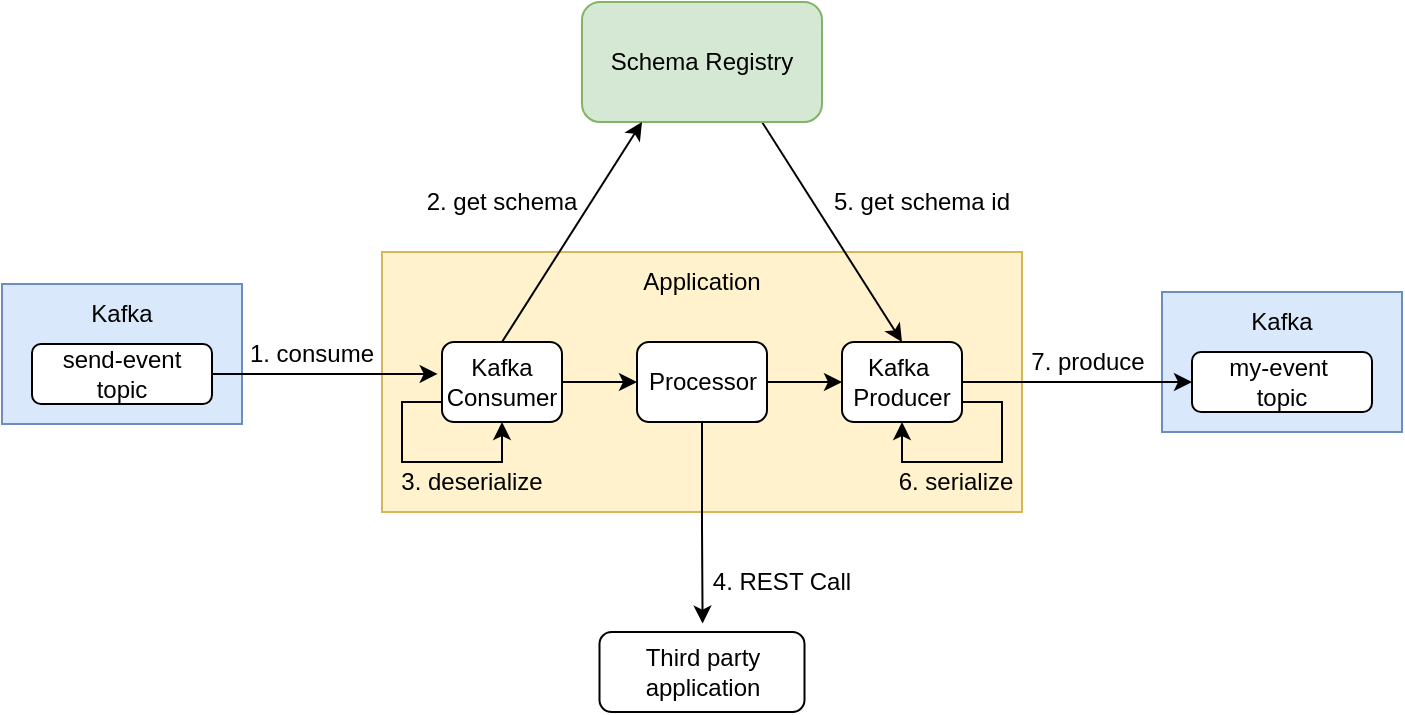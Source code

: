<mxfile version="24.2.5" type="github">
  <diagram name="페이지-1" id="xiopHtyxnY5Z53Ou9KPh">
    <mxGraphModel dx="1147" dy="739" grid="1" gridSize="10" guides="1" tooltips="1" connect="1" arrows="1" fold="1" page="1" pageScale="1" pageWidth="1169" pageHeight="827" math="0" shadow="0">
      <root>
        <mxCell id="0" />
        <mxCell id="1" parent="0" />
        <mxCell id="8wWw_ErhTWO8_n84LaZL-4" value="" style="rounded=0;whiteSpace=wrap;html=1;fillColor=#fff2cc;strokeColor=#d6b656;" vertex="1" parent="1">
          <mxGeometry x="340" y="200" width="320" height="130" as="geometry" />
        </mxCell>
        <mxCell id="-ZXEPCig3IQjcJ_zND1S-1" value="" style="rounded=0;whiteSpace=wrap;html=1;fillColor=#dae8fc;strokeColor=#6c8ebf;" parent="1" vertex="1">
          <mxGeometry x="150" y="216" width="120" height="70" as="geometry" />
        </mxCell>
        <mxCell id="8wWw_ErhTWO8_n84LaZL-14" style="rounded=0;orthogonalLoop=1;jettySize=auto;html=1;exitX=0.75;exitY=1;exitDx=0;exitDy=0;entryX=0.5;entryY=0;entryDx=0;entryDy=0;" edge="1" parent="1" source="-ZXEPCig3IQjcJ_zND1S-3" target="8wWw_ErhTWO8_n84LaZL-6">
          <mxGeometry relative="1" as="geometry" />
        </mxCell>
        <mxCell id="-ZXEPCig3IQjcJ_zND1S-3" value="Schema Registry" style="rounded=1;whiteSpace=wrap;html=1;fillColor=#d5e8d4;strokeColor=#82b366;" parent="1" vertex="1">
          <mxGeometry x="440" y="75" width="120" height="60" as="geometry" />
        </mxCell>
        <mxCell id="-ZXEPCig3IQjcJ_zND1S-9" value="send-event topic" style="rounded=1;whiteSpace=wrap;html=1;" parent="1" vertex="1">
          <mxGeometry x="165" y="246" width="90" height="30" as="geometry" />
        </mxCell>
        <mxCell id="-ZXEPCig3IQjcJ_zND1S-10" value="Kafka" style="text;html=1;align=center;verticalAlign=middle;whiteSpace=wrap;rounded=0;" parent="1" vertex="1">
          <mxGeometry x="180" y="216" width="60" height="30" as="geometry" />
        </mxCell>
        <mxCell id="8wWw_ErhTWO8_n84LaZL-1" value="" style="rounded=0;whiteSpace=wrap;html=1;fillColor=#dae8fc;strokeColor=#6c8ebf;" vertex="1" parent="1">
          <mxGeometry x="730" y="220" width="120" height="70" as="geometry" />
        </mxCell>
        <mxCell id="8wWw_ErhTWO8_n84LaZL-2" value="my-event&amp;nbsp;&lt;div&gt;topic&lt;/div&gt;" style="rounded=1;whiteSpace=wrap;html=1;" vertex="1" parent="1">
          <mxGeometry x="745" y="250" width="90" height="30" as="geometry" />
        </mxCell>
        <mxCell id="8wWw_ErhTWO8_n84LaZL-3" value="Kafka" style="text;html=1;align=center;verticalAlign=middle;whiteSpace=wrap;rounded=0;" vertex="1" parent="1">
          <mxGeometry x="760" y="220" width="60" height="30" as="geometry" />
        </mxCell>
        <mxCell id="8wWw_ErhTWO8_n84LaZL-11" style="edgeStyle=orthogonalEdgeStyle;rounded=0;orthogonalLoop=1;jettySize=auto;html=1;entryX=0;entryY=0.5;entryDx=0;entryDy=0;" edge="1" parent="1" source="8wWw_ErhTWO8_n84LaZL-5" target="8wWw_ErhTWO8_n84LaZL-7">
          <mxGeometry relative="1" as="geometry" />
        </mxCell>
        <mxCell id="8wWw_ErhTWO8_n84LaZL-13" style="rounded=0;orthogonalLoop=1;jettySize=auto;html=1;exitX=0.5;exitY=0;exitDx=0;exitDy=0;entryX=0.25;entryY=1;entryDx=0;entryDy=0;" edge="1" parent="1" source="8wWw_ErhTWO8_n84LaZL-5" target="-ZXEPCig3IQjcJ_zND1S-3">
          <mxGeometry relative="1" as="geometry" />
        </mxCell>
        <mxCell id="8wWw_ErhTWO8_n84LaZL-5" value="Kafka Consumer" style="rounded=1;whiteSpace=wrap;html=1;" vertex="1" parent="1">
          <mxGeometry x="370" y="245" width="60" height="40" as="geometry" />
        </mxCell>
        <mxCell id="8wWw_ErhTWO8_n84LaZL-20" style="edgeStyle=orthogonalEdgeStyle;rounded=0;orthogonalLoop=1;jettySize=auto;html=1;exitX=1;exitY=0.5;exitDx=0;exitDy=0;entryX=0;entryY=0.5;entryDx=0;entryDy=0;" edge="1" parent="1" source="8wWw_ErhTWO8_n84LaZL-6" target="8wWw_ErhTWO8_n84LaZL-2">
          <mxGeometry relative="1" as="geometry" />
        </mxCell>
        <mxCell id="8wWw_ErhTWO8_n84LaZL-6" value="Kafka&amp;nbsp;&lt;div&gt;Producer&lt;/div&gt;" style="rounded=1;whiteSpace=wrap;html=1;" vertex="1" parent="1">
          <mxGeometry x="570" y="245" width="60" height="40" as="geometry" />
        </mxCell>
        <mxCell id="8wWw_ErhTWO8_n84LaZL-12" style="edgeStyle=orthogonalEdgeStyle;rounded=0;orthogonalLoop=1;jettySize=auto;html=1;entryX=0;entryY=0.5;entryDx=0;entryDy=0;" edge="1" parent="1" source="8wWw_ErhTWO8_n84LaZL-7" target="8wWw_ErhTWO8_n84LaZL-6">
          <mxGeometry relative="1" as="geometry" />
        </mxCell>
        <mxCell id="8wWw_ErhTWO8_n84LaZL-7" value="Processor" style="rounded=1;whiteSpace=wrap;html=1;" vertex="1" parent="1">
          <mxGeometry x="467.5" y="245" width="65" height="40" as="geometry" />
        </mxCell>
        <mxCell id="8wWw_ErhTWO8_n84LaZL-8" value="Application" style="text;html=1;align=center;verticalAlign=middle;whiteSpace=wrap;rounded=0;" vertex="1" parent="1">
          <mxGeometry x="470" y="200" width="60" height="30" as="geometry" />
        </mxCell>
        <mxCell id="8wWw_ErhTWO8_n84LaZL-15" value="Third party application" style="rounded=1;whiteSpace=wrap;html=1;" vertex="1" parent="1">
          <mxGeometry x="448.75" y="390" width="102.5" height="40" as="geometry" />
        </mxCell>
        <mxCell id="8wWw_ErhTWO8_n84LaZL-16" style="edgeStyle=orthogonalEdgeStyle;rounded=0;orthogonalLoop=1;jettySize=auto;html=1;exitX=0.5;exitY=1;exitDx=0;exitDy=0;entryX=0.503;entryY=-0.105;entryDx=0;entryDy=0;entryPerimeter=0;" edge="1" parent="1" source="8wWw_ErhTWO8_n84LaZL-7" target="8wWw_ErhTWO8_n84LaZL-15">
          <mxGeometry relative="1" as="geometry" />
        </mxCell>
        <mxCell id="8wWw_ErhTWO8_n84LaZL-17" style="edgeStyle=orthogonalEdgeStyle;rounded=0;orthogonalLoop=1;jettySize=auto;html=1;exitX=0;exitY=0.75;exitDx=0;exitDy=0;" edge="1" parent="1" source="8wWw_ErhTWO8_n84LaZL-5" target="8wWw_ErhTWO8_n84LaZL-5">
          <mxGeometry relative="1" as="geometry" />
        </mxCell>
        <mxCell id="8wWw_ErhTWO8_n84LaZL-18" style="edgeStyle=orthogonalEdgeStyle;rounded=0;orthogonalLoop=1;jettySize=auto;html=1;exitX=1;exitY=0.5;exitDx=0;exitDy=0;entryX=-0.036;entryY=0.399;entryDx=0;entryDy=0;entryPerimeter=0;" edge="1" parent="1" source="-ZXEPCig3IQjcJ_zND1S-9" target="8wWw_ErhTWO8_n84LaZL-5">
          <mxGeometry relative="1" as="geometry" />
        </mxCell>
        <mxCell id="8wWw_ErhTWO8_n84LaZL-19" style="edgeStyle=orthogonalEdgeStyle;rounded=0;orthogonalLoop=1;jettySize=auto;html=1;exitX=1;exitY=0.75;exitDx=0;exitDy=0;" edge="1" parent="1" source="8wWw_ErhTWO8_n84LaZL-6" target="8wWw_ErhTWO8_n84LaZL-6">
          <mxGeometry relative="1" as="geometry" />
        </mxCell>
        <mxCell id="8wWw_ErhTWO8_n84LaZL-21" value="1. consume" style="text;html=1;align=center;verticalAlign=middle;whiteSpace=wrap;rounded=0;" vertex="1" parent="1">
          <mxGeometry x="270" y="236" width="70" height="30" as="geometry" />
        </mxCell>
        <mxCell id="8wWw_ErhTWO8_n84LaZL-22" value="2. get schema" style="text;html=1;align=center;verticalAlign=middle;whiteSpace=wrap;rounded=0;" vertex="1" parent="1">
          <mxGeometry x="360" y="160" width="80" height="30" as="geometry" />
        </mxCell>
        <mxCell id="8wWw_ErhTWO8_n84LaZL-23" value="5. get schema id" style="text;html=1;align=center;verticalAlign=middle;whiteSpace=wrap;rounded=0;" vertex="1" parent="1">
          <mxGeometry x="560" y="160" width="100" height="30" as="geometry" />
        </mxCell>
        <mxCell id="8wWw_ErhTWO8_n84LaZL-24" value="3. deserialize" style="text;html=1;align=center;verticalAlign=middle;whiteSpace=wrap;rounded=0;" vertex="1" parent="1">
          <mxGeometry x="345" y="300" width="80" height="30" as="geometry" />
        </mxCell>
        <mxCell id="8wWw_ErhTWO8_n84LaZL-25" value="4. REST Call" style="text;html=1;align=center;verticalAlign=middle;whiteSpace=wrap;rounded=0;" vertex="1" parent="1">
          <mxGeometry x="500" y="350" width="80" height="30" as="geometry" />
        </mxCell>
        <mxCell id="8wWw_ErhTWO8_n84LaZL-26" value="6. serialize" style="text;html=1;align=center;verticalAlign=middle;whiteSpace=wrap;rounded=0;" vertex="1" parent="1">
          <mxGeometry x="587" y="300" width="80" height="30" as="geometry" />
        </mxCell>
        <mxCell id="8wWw_ErhTWO8_n84LaZL-28" value="7. produce" style="text;html=1;align=center;verticalAlign=middle;whiteSpace=wrap;rounded=0;" vertex="1" parent="1">
          <mxGeometry x="653" y="240" width="80" height="30" as="geometry" />
        </mxCell>
      </root>
    </mxGraphModel>
  </diagram>
</mxfile>
